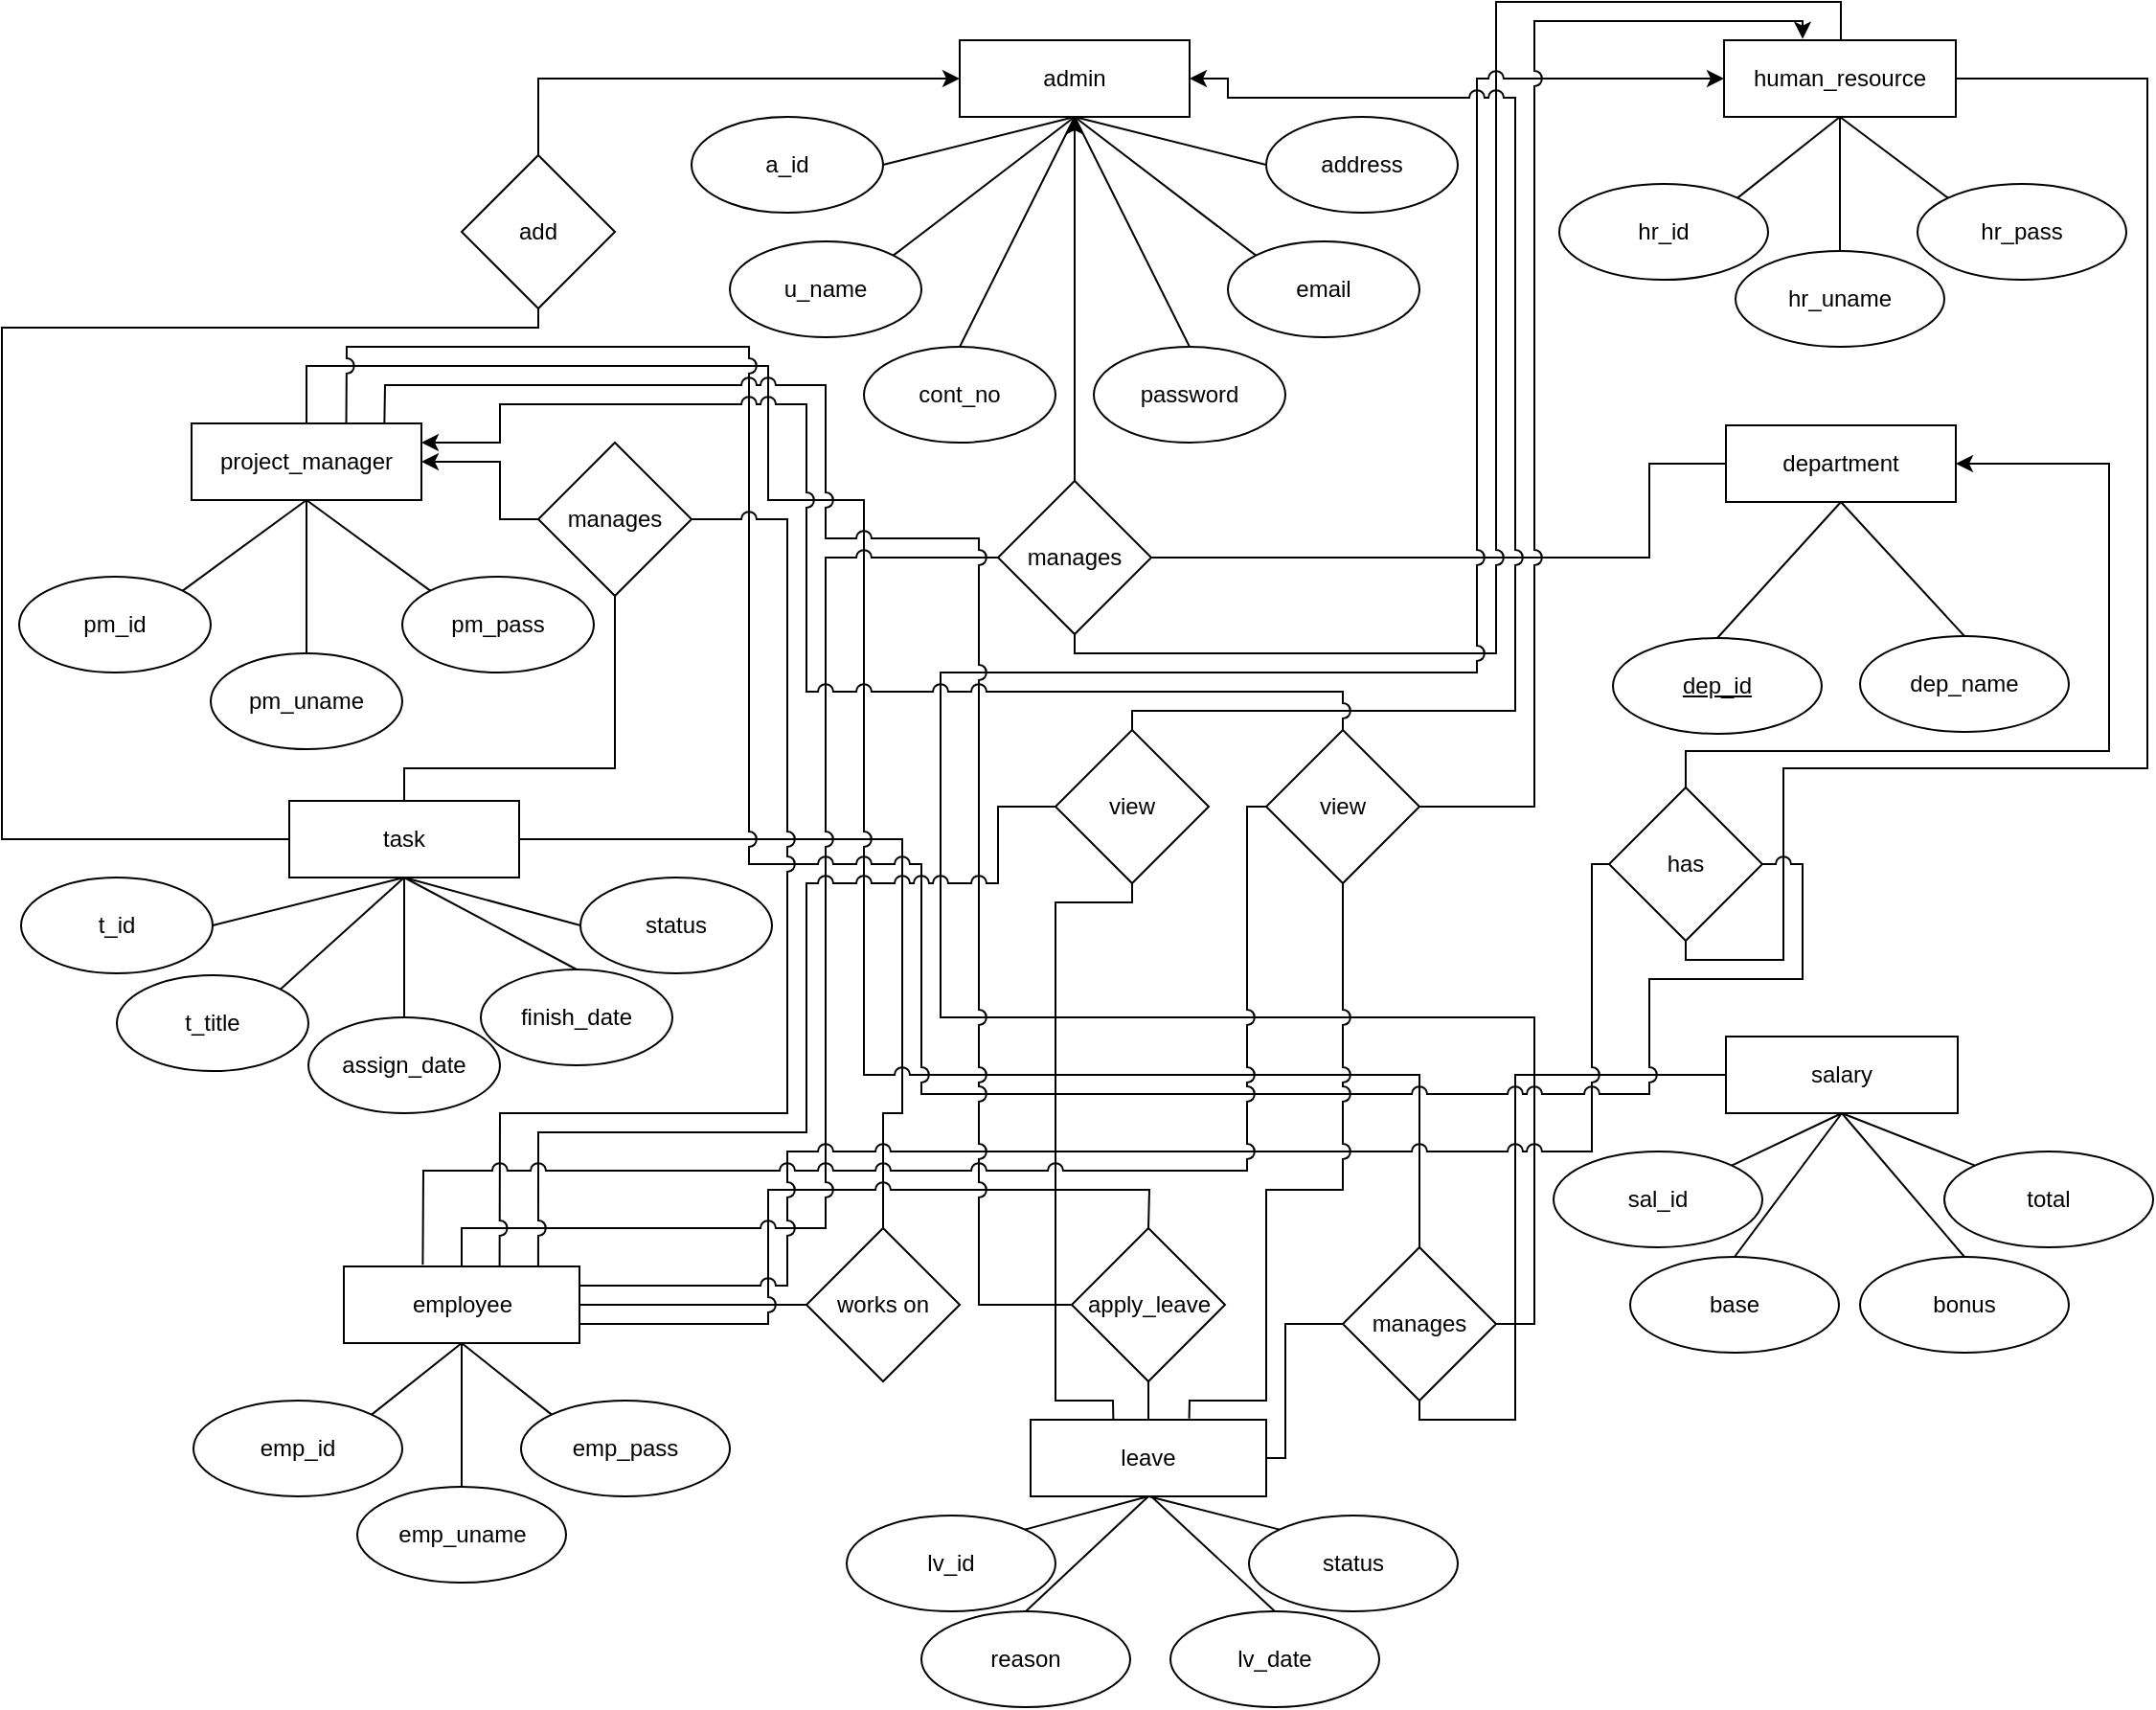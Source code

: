<mxfile version="24.2.5" type="device">
  <diagram id="R2lEEEUBdFMjLlhIrx00" name="Page-1">
    <mxGraphModel dx="2765" dy="991" grid="1" gridSize="10" guides="1" tooltips="1" connect="1" arrows="1" fold="1" page="1" pageScale="1" pageWidth="850" pageHeight="1100" math="0" shadow="0" extFonts="Permanent Marker^https://fonts.googleapis.com/css?family=Permanent+Marker">
      <root>
        <mxCell id="0" />
        <mxCell id="1" parent="0" />
        <mxCell id="AsFMAXPC-iEJAhvBXa8g-2" value="department" style="rounded=0;whiteSpace=wrap;html=1;" parent="1" vertex="1">
          <mxGeometry x="760" y="241" width="120" height="40" as="geometry" />
        </mxCell>
        <mxCell id="AsFMAXPC-iEJAhvBXa8g-3" value="project_manager" style="rounded=0;whiteSpace=wrap;html=1;" parent="1" vertex="1">
          <mxGeometry x="-41" y="240" width="120" height="40" as="geometry" />
        </mxCell>
        <mxCell id="AsFMAXPC-iEJAhvBXa8g-5" value="admin" style="rounded=0;whiteSpace=wrap;html=1;" parent="1" vertex="1">
          <mxGeometry x="360" y="40" width="120" height="40" as="geometry" />
        </mxCell>
        <mxCell id="AsFMAXPC-iEJAhvBXa8g-12" value="a_id" style="ellipse;whiteSpace=wrap;html=1;" parent="1" vertex="1">
          <mxGeometry x="220" y="80" width="100" height="50" as="geometry" />
        </mxCell>
        <mxCell id="AsFMAXPC-iEJAhvBXa8g-13" value="u_name" style="ellipse;whiteSpace=wrap;html=1;" parent="1" vertex="1">
          <mxGeometry x="240" y="145" width="100" height="50" as="geometry" />
        </mxCell>
        <mxCell id="AsFMAXPC-iEJAhvBXa8g-14" value="password" style="ellipse;whiteSpace=wrap;html=1;" parent="1" vertex="1">
          <mxGeometry x="430" y="200" width="100" height="50" as="geometry" />
        </mxCell>
        <mxCell id="AsFMAXPC-iEJAhvBXa8g-15" value="address" style="ellipse;whiteSpace=wrap;html=1;" parent="1" vertex="1">
          <mxGeometry x="520" y="80" width="100" height="50" as="geometry" />
        </mxCell>
        <mxCell id="AsFMAXPC-iEJAhvBXa8g-16" value="cont_no" style="ellipse;whiteSpace=wrap;html=1;" parent="1" vertex="1">
          <mxGeometry x="310" y="200" width="100" height="50" as="geometry" />
        </mxCell>
        <mxCell id="AsFMAXPC-iEJAhvBXa8g-17" value="email" style="ellipse;whiteSpace=wrap;html=1;" parent="1" vertex="1">
          <mxGeometry x="500" y="145" width="100" height="50" as="geometry" />
        </mxCell>
        <mxCell id="AsFMAXPC-iEJAhvBXa8g-19" value="" style="endArrow=none;html=1;rounded=0;entryX=0.5;entryY=1;entryDx=0;entryDy=0;exitX=1;exitY=0.5;exitDx=0;exitDy=0;" parent="1" source="AsFMAXPC-iEJAhvBXa8g-12" target="AsFMAXPC-iEJAhvBXa8g-5" edge="1">
          <mxGeometry width="50" height="50" relative="1" as="geometry">
            <mxPoint x="380" y="350" as="sourcePoint" />
            <mxPoint x="430" y="300" as="targetPoint" />
          </mxGeometry>
        </mxCell>
        <mxCell id="AsFMAXPC-iEJAhvBXa8g-20" value="" style="endArrow=none;html=1;rounded=0;entryX=0.5;entryY=1;entryDx=0;entryDy=0;exitX=0.5;exitY=0;exitDx=0;exitDy=0;" parent="1" source="AsFMAXPC-iEJAhvBXa8g-16" target="AsFMAXPC-iEJAhvBXa8g-5" edge="1">
          <mxGeometry width="50" height="50" relative="1" as="geometry">
            <mxPoint x="330" y="115" as="sourcePoint" />
            <mxPoint x="370" y="90" as="targetPoint" />
          </mxGeometry>
        </mxCell>
        <mxCell id="AsFMAXPC-iEJAhvBXa8g-21" value="" style="endArrow=none;html=1;rounded=0;entryX=0.5;entryY=1;entryDx=0;entryDy=0;exitX=0.5;exitY=0;exitDx=0;exitDy=0;" parent="1" source="AsFMAXPC-iEJAhvBXa8g-14" target="AsFMAXPC-iEJAhvBXa8g-5" edge="1">
          <mxGeometry width="50" height="50" relative="1" as="geometry">
            <mxPoint x="340" y="125" as="sourcePoint" />
            <mxPoint x="380" y="100" as="targetPoint" />
          </mxGeometry>
        </mxCell>
        <mxCell id="AsFMAXPC-iEJAhvBXa8g-22" value="" style="endArrow=none;html=1;rounded=0;entryX=0.5;entryY=1;entryDx=0;entryDy=0;exitX=1;exitY=0;exitDx=0;exitDy=0;" parent="1" source="AsFMAXPC-iEJAhvBXa8g-13" target="AsFMAXPC-iEJAhvBXa8g-5" edge="1">
          <mxGeometry width="50" height="50" relative="1" as="geometry">
            <mxPoint x="350" y="135" as="sourcePoint" />
            <mxPoint x="390" y="110" as="targetPoint" />
          </mxGeometry>
        </mxCell>
        <mxCell id="AsFMAXPC-iEJAhvBXa8g-23" value="" style="endArrow=none;html=1;rounded=0;entryX=0.5;entryY=1;entryDx=0;entryDy=0;exitX=0;exitY=0;exitDx=0;exitDy=0;" parent="1" source="AsFMAXPC-iEJAhvBXa8g-17" target="AsFMAXPC-iEJAhvBXa8g-5" edge="1">
          <mxGeometry width="50" height="50" relative="1" as="geometry">
            <mxPoint x="490" y="210" as="sourcePoint" />
            <mxPoint x="460" y="90" as="targetPoint" />
          </mxGeometry>
        </mxCell>
        <mxCell id="AsFMAXPC-iEJAhvBXa8g-24" value="" style="endArrow=none;html=1;rounded=0;entryX=0.5;entryY=1;entryDx=0;entryDy=0;exitX=0;exitY=0.5;exitDx=0;exitDy=0;" parent="1" source="AsFMAXPC-iEJAhvBXa8g-15" target="AsFMAXPC-iEJAhvBXa8g-5" edge="1">
          <mxGeometry width="50" height="50" relative="1" as="geometry">
            <mxPoint x="500" y="220" as="sourcePoint" />
            <mxPoint x="470" y="100" as="targetPoint" />
          </mxGeometry>
        </mxCell>
        <mxCell id="AsFMAXPC-iEJAhvBXa8g-25" value="pm_id" style="ellipse;whiteSpace=wrap;html=1;" parent="1" vertex="1">
          <mxGeometry x="-131" y="320" width="100" height="50" as="geometry" />
        </mxCell>
        <mxCell id="AsFMAXPC-iEJAhvBXa8g-26" value="pm_pass" style="ellipse;whiteSpace=wrap;html=1;" parent="1" vertex="1">
          <mxGeometry x="69" y="320" width="100" height="50" as="geometry" />
        </mxCell>
        <mxCell id="AsFMAXPC-iEJAhvBXa8g-28" value="pm_uname" style="ellipse;whiteSpace=wrap;html=1;" parent="1" vertex="1">
          <mxGeometry x="-31" y="360" width="100" height="50" as="geometry" />
        </mxCell>
        <mxCell id="AsFMAXPC-iEJAhvBXa8g-29" value="" style="endArrow=none;html=1;rounded=0;entryX=1;entryY=0;entryDx=0;entryDy=0;exitX=0.5;exitY=1;exitDx=0;exitDy=0;" parent="1" source="AsFMAXPC-iEJAhvBXa8g-3" target="AsFMAXPC-iEJAhvBXa8g-25" edge="1">
          <mxGeometry width="50" height="50" relative="1" as="geometry">
            <mxPoint x="249" y="155" as="sourcePoint" />
            <mxPoint x="349" y="130" as="targetPoint" />
          </mxGeometry>
        </mxCell>
        <mxCell id="AsFMAXPC-iEJAhvBXa8g-30" value="" style="endArrow=none;html=1;rounded=0;entryX=0.5;entryY=0;entryDx=0;entryDy=0;exitX=0.5;exitY=1;exitDx=0;exitDy=0;" parent="1" source="AsFMAXPC-iEJAhvBXa8g-3" target="AsFMAXPC-iEJAhvBXa8g-28" edge="1">
          <mxGeometry width="50" height="50" relative="1" as="geometry">
            <mxPoint x="259" y="165" as="sourcePoint" />
            <mxPoint x="359" y="140" as="targetPoint" />
          </mxGeometry>
        </mxCell>
        <mxCell id="AsFMAXPC-iEJAhvBXa8g-31" value="" style="endArrow=none;html=1;rounded=0;entryX=0;entryY=0;entryDx=0;entryDy=0;exitX=0.5;exitY=1;exitDx=0;exitDy=0;" parent="1" source="AsFMAXPC-iEJAhvBXa8g-3" target="AsFMAXPC-iEJAhvBXa8g-26" edge="1">
          <mxGeometry width="50" height="50" relative="1" as="geometry">
            <mxPoint x="49" y="310" as="sourcePoint" />
            <mxPoint x="369" y="150" as="targetPoint" />
          </mxGeometry>
        </mxCell>
        <mxCell id="AsFMAXPC-iEJAhvBXa8g-43" value="task" style="rounded=0;whiteSpace=wrap;html=1;" parent="1" vertex="1">
          <mxGeometry x="10" y="437" width="120" height="40" as="geometry" />
        </mxCell>
        <mxCell id="AsFMAXPC-iEJAhvBXa8g-44" value="t_id" style="ellipse;whiteSpace=wrap;html=1;" parent="1" vertex="1">
          <mxGeometry x="-130" y="477" width="100" height="50" as="geometry" />
        </mxCell>
        <mxCell id="AsFMAXPC-iEJAhvBXa8g-45" value="t_title" style="ellipse;whiteSpace=wrap;html=1;" parent="1" vertex="1">
          <mxGeometry x="-80" y="528" width="100" height="50" as="geometry" />
        </mxCell>
        <mxCell id="AsFMAXPC-iEJAhvBXa8g-46" value="finish_date" style="ellipse;whiteSpace=wrap;html=1;" parent="1" vertex="1">
          <mxGeometry x="110" y="525" width="100" height="50" as="geometry" />
        </mxCell>
        <mxCell id="AsFMAXPC-iEJAhvBXa8g-47" value="status" style="ellipse;whiteSpace=wrap;html=1;" parent="1" vertex="1">
          <mxGeometry x="162" y="477" width="100" height="50" as="geometry" />
        </mxCell>
        <mxCell id="AsFMAXPC-iEJAhvBXa8g-48" value="assign_date" style="ellipse;whiteSpace=wrap;html=1;" parent="1" vertex="1">
          <mxGeometry x="20" y="550" width="100" height="50" as="geometry" />
        </mxCell>
        <mxCell id="AsFMAXPC-iEJAhvBXa8g-50" value="" style="endArrow=none;html=1;rounded=0;entryX=0.5;entryY=1;entryDx=0;entryDy=0;exitX=1;exitY=0.5;exitDx=0;exitDy=0;" parent="1" source="AsFMAXPC-iEJAhvBXa8g-44" target="AsFMAXPC-iEJAhvBXa8g-43" edge="1">
          <mxGeometry width="50" height="50" relative="1" as="geometry">
            <mxPoint x="30" y="747" as="sourcePoint" />
            <mxPoint x="80" y="697" as="targetPoint" />
          </mxGeometry>
        </mxCell>
        <mxCell id="AsFMAXPC-iEJAhvBXa8g-51" value="" style="endArrow=none;html=1;rounded=0;entryX=0.5;entryY=1;entryDx=0;entryDy=0;exitX=0.5;exitY=0;exitDx=0;exitDy=0;" parent="1" source="AsFMAXPC-iEJAhvBXa8g-48" target="AsFMAXPC-iEJAhvBXa8g-43" edge="1">
          <mxGeometry width="50" height="50" relative="1" as="geometry">
            <mxPoint x="-20" y="512" as="sourcePoint" />
            <mxPoint x="20" y="487" as="targetPoint" />
          </mxGeometry>
        </mxCell>
        <mxCell id="AsFMAXPC-iEJAhvBXa8g-52" value="" style="endArrow=none;html=1;rounded=0;entryX=0.5;entryY=1;entryDx=0;entryDy=0;exitX=0.5;exitY=0;exitDx=0;exitDy=0;" parent="1" source="AsFMAXPC-iEJAhvBXa8g-46" target="AsFMAXPC-iEJAhvBXa8g-43" edge="1">
          <mxGeometry width="50" height="50" relative="1" as="geometry">
            <mxPoint x="-10" y="522" as="sourcePoint" />
            <mxPoint x="30" y="497" as="targetPoint" />
          </mxGeometry>
        </mxCell>
        <mxCell id="AsFMAXPC-iEJAhvBXa8g-53" value="" style="endArrow=none;html=1;rounded=0;entryX=0.5;entryY=1;entryDx=0;entryDy=0;exitX=1;exitY=0;exitDx=0;exitDy=0;" parent="1" source="AsFMAXPC-iEJAhvBXa8g-45" target="AsFMAXPC-iEJAhvBXa8g-43" edge="1">
          <mxGeometry width="50" height="50" relative="1" as="geometry">
            <mxPoint y="532" as="sourcePoint" />
            <mxPoint x="40" y="507" as="targetPoint" />
          </mxGeometry>
        </mxCell>
        <mxCell id="AsFMAXPC-iEJAhvBXa8g-55" value="" style="endArrow=none;html=1;rounded=0;entryX=0.5;entryY=1;entryDx=0;entryDy=0;exitX=0;exitY=0.5;exitDx=0;exitDy=0;" parent="1" source="AsFMAXPC-iEJAhvBXa8g-47" target="AsFMAXPC-iEJAhvBXa8g-43" edge="1">
          <mxGeometry width="50" height="50" relative="1" as="geometry">
            <mxPoint x="150" y="617" as="sourcePoint" />
            <mxPoint x="120" y="497" as="targetPoint" />
          </mxGeometry>
        </mxCell>
        <mxCell id="AsFMAXPC-iEJAhvBXa8g-56" value="leave" style="rounded=0;whiteSpace=wrap;html=1;" parent="1" vertex="1">
          <mxGeometry x="397" y="760" width="123" height="40" as="geometry" />
        </mxCell>
        <mxCell id="AsFMAXPC-iEJAhvBXa8g-57" value="lv_id" style="ellipse;whiteSpace=wrap;html=1;" parent="1" vertex="1">
          <mxGeometry x="301" y="810" width="109" height="50" as="geometry" />
        </mxCell>
        <mxCell id="AsFMAXPC-iEJAhvBXa8g-58" value="status" style="ellipse;whiteSpace=wrap;html=1;" parent="1" vertex="1">
          <mxGeometry x="511" y="810" width="109" height="50" as="geometry" />
        </mxCell>
        <mxCell id="AsFMAXPC-iEJAhvBXa8g-59" value="reason" style="ellipse;whiteSpace=wrap;html=1;" parent="1" vertex="1">
          <mxGeometry x="340" y="860" width="109" height="50" as="geometry" />
        </mxCell>
        <mxCell id="AsFMAXPC-iEJAhvBXa8g-60" value="" style="endArrow=none;html=1;rounded=0;entryX=1;entryY=0;entryDx=0;entryDy=0;exitX=0.5;exitY=1;exitDx=0;exitDy=0;" parent="1" source="AsFMAXPC-iEJAhvBXa8g-56" target="AsFMAXPC-iEJAhvBXa8g-57" edge="1">
          <mxGeometry width="50" height="50" relative="1" as="geometry">
            <mxPoint x="687" y="675" as="sourcePoint" />
            <mxPoint x="787" y="650" as="targetPoint" />
          </mxGeometry>
        </mxCell>
        <mxCell id="AsFMAXPC-iEJAhvBXa8g-61" value="" style="endArrow=none;html=1;rounded=0;entryX=0.5;entryY=0;entryDx=0;entryDy=0;exitX=0.5;exitY=1;exitDx=0;exitDy=0;" parent="1" source="AsFMAXPC-iEJAhvBXa8g-56" target="AsFMAXPC-iEJAhvBXa8g-59" edge="1">
          <mxGeometry width="50" height="50" relative="1" as="geometry">
            <mxPoint x="697" y="685" as="sourcePoint" />
            <mxPoint x="797" y="660" as="targetPoint" />
          </mxGeometry>
        </mxCell>
        <mxCell id="AsFMAXPC-iEJAhvBXa8g-62" value="" style="endArrow=none;html=1;rounded=0;entryX=0;entryY=0;entryDx=0;entryDy=0;exitX=0.5;exitY=1;exitDx=0;exitDy=0;" parent="1" source="AsFMAXPC-iEJAhvBXa8g-56" target="AsFMAXPC-iEJAhvBXa8g-58" edge="1">
          <mxGeometry width="50" height="50" relative="1" as="geometry">
            <mxPoint x="487" y="830" as="sourcePoint" />
            <mxPoint x="807" y="670" as="targetPoint" />
          </mxGeometry>
        </mxCell>
        <mxCell id="AsFMAXPC-iEJAhvBXa8g-76" value="&lt;u&gt;dep_id&lt;/u&gt;" style="ellipse;whiteSpace=wrap;html=1;" parent="1" vertex="1">
          <mxGeometry x="701" y="352" width="109" height="50" as="geometry" />
        </mxCell>
        <mxCell id="AsFMAXPC-iEJAhvBXa8g-78" value="" style="endArrow=none;html=1;rounded=0;exitX=0.5;exitY=1;exitDx=0;exitDy=0;entryX=0.5;entryY=0;entryDx=0;entryDy=0;" parent="1" source="AsFMAXPC-iEJAhvBXa8g-2" target="AsFMAXPC-iEJAhvBXa8g-76" edge="1">
          <mxGeometry width="50" height="50" relative="1" as="geometry">
            <mxPoint x="829" y="291" as="sourcePoint" />
            <mxPoint x="770" y="341" as="targetPoint" />
          </mxGeometry>
        </mxCell>
        <mxCell id="AsFMAXPC-iEJAhvBXa8g-80" value="dep_name" style="ellipse;whiteSpace=wrap;html=1;" parent="1" vertex="1">
          <mxGeometry x="830" y="351" width="109" height="50" as="geometry" />
        </mxCell>
        <mxCell id="AsFMAXPC-iEJAhvBXa8g-81" value="" style="endArrow=none;html=1;rounded=0;exitX=0.5;exitY=1;exitDx=0;exitDy=0;entryX=0.5;entryY=0;entryDx=0;entryDy=0;" parent="1" source="AsFMAXPC-iEJAhvBXa8g-2" target="AsFMAXPC-iEJAhvBXa8g-80" edge="1">
          <mxGeometry width="50" height="50" relative="1" as="geometry">
            <mxPoint x="829" y="291" as="sourcePoint" />
            <mxPoint x="860" y="341" as="targetPoint" />
          </mxGeometry>
        </mxCell>
        <mxCell id="AsFMAXPC-iEJAhvBXa8g-82" value="human_resource" style="rounded=0;whiteSpace=wrap;html=1;" parent="1" vertex="1">
          <mxGeometry x="759" y="40" width="121" height="40" as="geometry" />
        </mxCell>
        <mxCell id="AsFMAXPC-iEJAhvBXa8g-83" value="hr_id" style="ellipse;whiteSpace=wrap;html=1;" parent="1" vertex="1">
          <mxGeometry x="673" y="115" width="109" height="50" as="geometry" />
        </mxCell>
        <mxCell id="AsFMAXPC-iEJAhvBXa8g-84" value="hr_pass" style="ellipse;whiteSpace=wrap;html=1;" parent="1" vertex="1">
          <mxGeometry x="860" y="115" width="109" height="50" as="geometry" />
        </mxCell>
        <mxCell id="AsFMAXPC-iEJAhvBXa8g-86" value="" style="endArrow=none;html=1;rounded=0;entryX=1;entryY=0;entryDx=0;entryDy=0;exitX=0.5;exitY=1;exitDx=0;exitDy=0;" parent="1" source="AsFMAXPC-iEJAhvBXa8g-82" target="AsFMAXPC-iEJAhvBXa8g-83" edge="1">
          <mxGeometry width="50" height="50" relative="1" as="geometry">
            <mxPoint x="1033" y="595" as="sourcePoint" />
            <mxPoint x="1133" y="570" as="targetPoint" />
          </mxGeometry>
        </mxCell>
        <mxCell id="AsFMAXPC-iEJAhvBXa8g-87" value="" style="endArrow=none;html=1;rounded=0;entryX=0.5;entryY=0;entryDx=0;entryDy=0;exitX=0.5;exitY=1;exitDx=0;exitDy=0;" parent="1" source="AsFMAXPC-iEJAhvBXa8g-82" target="AsFMAXPC-iEJAhvBXa8g-85" edge="1">
          <mxGeometry width="50" height="50" relative="1" as="geometry">
            <mxPoint x="1043" y="605" as="sourcePoint" />
            <mxPoint x="1143" y="580" as="targetPoint" />
          </mxGeometry>
        </mxCell>
        <mxCell id="AsFMAXPC-iEJAhvBXa8g-88" value="" style="endArrow=none;html=1;rounded=0;entryX=0;entryY=0;entryDx=0;entryDy=0;exitX=0.5;exitY=1;exitDx=0;exitDy=0;" parent="1" source="AsFMAXPC-iEJAhvBXa8g-82" target="AsFMAXPC-iEJAhvBXa8g-84" edge="1">
          <mxGeometry width="50" height="50" relative="1" as="geometry">
            <mxPoint x="833" y="750" as="sourcePoint" />
            <mxPoint x="1153" y="590" as="targetPoint" />
          </mxGeometry>
        </mxCell>
        <mxCell id="AsFMAXPC-iEJAhvBXa8g-89" value="manages" style="rhombus;whiteSpace=wrap;html=1;" parent="1" vertex="1">
          <mxGeometry x="380" y="270" width="80" height="80" as="geometry" />
        </mxCell>
        <mxCell id="AsFMAXPC-iEJAhvBXa8g-97" value="" style="endArrow=classic;html=1;rounded=0;entryX=0.5;entryY=1;entryDx=0;entryDy=0;exitX=0.5;exitY=0;exitDx=0;exitDy=0;" parent="1" source="AsFMAXPC-iEJAhvBXa8g-89" target="AsFMAXPC-iEJAhvBXa8g-5" edge="1">
          <mxGeometry width="50" height="50" relative="1" as="geometry">
            <mxPoint x="500" y="450" as="sourcePoint" />
            <mxPoint x="550" y="400" as="targetPoint" />
          </mxGeometry>
        </mxCell>
        <mxCell id="AsFMAXPC-iEJAhvBXa8g-98" value="" style="endArrow=none;html=1;rounded=0;entryX=1;entryY=0.5;entryDx=0;entryDy=0;exitX=0;exitY=0.5;exitDx=0;exitDy=0;" parent="1" source="AsFMAXPC-iEJAhvBXa8g-2" target="AsFMAXPC-iEJAhvBXa8g-89" edge="1">
          <mxGeometry width="50" height="50" relative="1" as="geometry">
            <mxPoint x="800" y="310" as="sourcePoint" />
            <mxPoint x="550" y="400" as="targetPoint" />
            <Array as="points">
              <mxPoint x="720" y="261" />
              <mxPoint x="720" y="310" />
            </Array>
          </mxGeometry>
        </mxCell>
        <mxCell id="AsFMAXPC-iEJAhvBXa8g-99" value="" style="endArrow=none;html=1;rounded=0;entryX=0.5;entryY=1;entryDx=0;entryDy=0;exitX=0.504;exitY=0;exitDx=0;exitDy=0;exitPerimeter=0;jumpStyle=arc;jumpSize=8;" parent="1" source="AsFMAXPC-iEJAhvBXa8g-82" target="AsFMAXPC-iEJAhvBXa8g-89" edge="1">
          <mxGeometry width="50" height="50" relative="1" as="geometry">
            <mxPoint x="550" y="350" as="sourcePoint" />
            <mxPoint x="470" y="320" as="targetPoint" />
            <Array as="points">
              <mxPoint x="820" y="20" />
              <mxPoint x="640" y="20" />
              <mxPoint x="640" y="360" />
              <mxPoint x="540" y="360" />
              <mxPoint x="420" y="360" />
            </Array>
          </mxGeometry>
        </mxCell>
        <mxCell id="AsFMAXPC-iEJAhvBXa8g-100" value="has" style="rhombus;whiteSpace=wrap;html=1;" parent="1" vertex="1">
          <mxGeometry x="699" y="430" width="80" height="80" as="geometry" />
        </mxCell>
        <mxCell id="AsFMAXPC-iEJAhvBXa8g-101" value="" style="endArrow=classic;html=1;rounded=0;exitX=0.5;exitY=0;exitDx=0;exitDy=0;entryX=1;entryY=0.5;entryDx=0;entryDy=0;" parent="1" source="AsFMAXPC-iEJAhvBXa8g-100" target="AsFMAXPC-iEJAhvBXa8g-2" edge="1">
          <mxGeometry width="50" height="50" relative="1" as="geometry">
            <mxPoint x="810" y="421" as="sourcePoint" />
            <mxPoint x="820" y="281" as="targetPoint" />
            <Array as="points">
              <mxPoint x="739" y="411" />
              <mxPoint x="890" y="411" />
              <mxPoint x="960" y="411" />
              <mxPoint x="960" y="261" />
            </Array>
          </mxGeometry>
        </mxCell>
        <mxCell id="AsFMAXPC-iEJAhvBXa8g-102" value="" style="endArrow=none;html=1;rounded=0;entryX=0.5;entryY=1;entryDx=0;entryDy=0;exitX=1;exitY=0.5;exitDx=0;exitDy=0;jumpSize=8;jumpStyle=arc;" parent="1" source="AsFMAXPC-iEJAhvBXa8g-82" target="AsFMAXPC-iEJAhvBXa8g-100" edge="1">
          <mxGeometry width="50" height="50" relative="1" as="geometry">
            <mxPoint x="800" y="670" as="sourcePoint" />
            <mxPoint x="860" y="660" as="targetPoint" />
            <Array as="points">
              <mxPoint x="980" y="60" />
              <mxPoint x="980" y="420" />
              <mxPoint x="870" y="420" />
              <mxPoint x="790" y="420" />
              <mxPoint x="790" y="470" />
              <mxPoint x="790" y="520" />
              <mxPoint x="739" y="520" />
            </Array>
          </mxGeometry>
        </mxCell>
        <mxCell id="AsFMAXPC-iEJAhvBXa8g-103" value="manages" style="rhombus;whiteSpace=wrap;html=1;" parent="1" vertex="1">
          <mxGeometry x="140" y="250" width="80" height="80" as="geometry" />
        </mxCell>
        <mxCell id="AsFMAXPC-iEJAhvBXa8g-107" value="" style="endArrow=classic;html=1;rounded=0;entryX=1;entryY=0.5;entryDx=0;entryDy=0;exitX=0;exitY=0.5;exitDx=0;exitDy=0;" parent="1" target="AsFMAXPC-iEJAhvBXa8g-3" edge="1" source="AsFMAXPC-iEJAhvBXa8g-103">
          <mxGeometry width="50" height="50" relative="1" as="geometry">
            <mxPoint x="140" y="260" as="sourcePoint" />
            <mxPoint x="83" y="259" as="targetPoint" />
            <Array as="points">
              <mxPoint x="120" y="290" />
              <mxPoint x="120" y="260" />
            </Array>
          </mxGeometry>
        </mxCell>
        <mxCell id="AsFMAXPC-iEJAhvBXa8g-108" value="" style="endArrow=none;html=1;rounded=0;exitX=0.5;exitY=1;exitDx=0;exitDy=0;entryX=0.5;entryY=0;entryDx=0;entryDy=0;" parent="1" source="AsFMAXPC-iEJAhvBXa8g-103" target="AsFMAXPC-iEJAhvBXa8g-43" edge="1">
          <mxGeometry width="50" height="50" relative="1" as="geometry">
            <mxPoint x="29" y="290" as="sourcePoint" />
            <mxPoint x="90" y="400" as="targetPoint" />
            <Array as="points">
              <mxPoint x="180" y="420" />
              <mxPoint x="100" y="420" />
              <mxPoint x="70" y="420" />
            </Array>
          </mxGeometry>
        </mxCell>
        <mxCell id="AsFMAXPC-iEJAhvBXa8g-116" value="employee" style="rounded=0;whiteSpace=wrap;html=1;" parent="1" vertex="1">
          <mxGeometry x="38.5" y="680" width="123" height="40" as="geometry" />
        </mxCell>
        <mxCell id="AsFMAXPC-iEJAhvBXa8g-117" value="emp_id" style="ellipse;whiteSpace=wrap;html=1;" parent="1" vertex="1">
          <mxGeometry x="-40" y="750" width="109" height="50" as="geometry" />
        </mxCell>
        <mxCell id="AsFMAXPC-iEJAhvBXa8g-118" value="emp_pass" style="ellipse;whiteSpace=wrap;html=1;" parent="1" vertex="1">
          <mxGeometry x="131" y="750" width="109" height="50" as="geometry" />
        </mxCell>
        <mxCell id="AsFMAXPC-iEJAhvBXa8g-119" value="emp_uname" style="ellipse;whiteSpace=wrap;html=1;" parent="1" vertex="1">
          <mxGeometry x="45.5" y="795" width="109" height="50" as="geometry" />
        </mxCell>
        <mxCell id="AsFMAXPC-iEJAhvBXa8g-120" value="" style="endArrow=none;html=1;rounded=0;entryX=1;entryY=0;entryDx=0;entryDy=0;exitX=0.5;exitY=1;exitDx=0;exitDy=0;" parent="1" source="AsFMAXPC-iEJAhvBXa8g-116" target="AsFMAXPC-iEJAhvBXa8g-117" edge="1">
          <mxGeometry width="50" height="50" relative="1" as="geometry">
            <mxPoint x="328.5" y="595" as="sourcePoint" />
            <mxPoint x="428.5" y="570" as="targetPoint" />
          </mxGeometry>
        </mxCell>
        <mxCell id="AsFMAXPC-iEJAhvBXa8g-121" value="" style="endArrow=none;html=1;rounded=0;entryX=0.5;entryY=0;entryDx=0;entryDy=0;exitX=0.5;exitY=1;exitDx=0;exitDy=0;" parent="1" source="AsFMAXPC-iEJAhvBXa8g-116" target="AsFMAXPC-iEJAhvBXa8g-119" edge="1">
          <mxGeometry width="50" height="50" relative="1" as="geometry">
            <mxPoint x="338.5" y="605" as="sourcePoint" />
            <mxPoint x="438.5" y="580" as="targetPoint" />
          </mxGeometry>
        </mxCell>
        <mxCell id="AsFMAXPC-iEJAhvBXa8g-122" value="" style="endArrow=none;html=1;rounded=0;entryX=0;entryY=0;entryDx=0;entryDy=0;exitX=0.5;exitY=1;exitDx=0;exitDy=0;" parent="1" source="AsFMAXPC-iEJAhvBXa8g-116" target="AsFMAXPC-iEJAhvBXa8g-118" edge="1">
          <mxGeometry width="50" height="50" relative="1" as="geometry">
            <mxPoint x="128.5" y="750" as="sourcePoint" />
            <mxPoint x="448.5" y="590" as="targetPoint" />
          </mxGeometry>
        </mxCell>
        <mxCell id="AsFMAXPC-iEJAhvBXa8g-123" value="works on" style="rhombus;whiteSpace=wrap;html=1;" parent="1" vertex="1">
          <mxGeometry x="280" y="660" width="80" height="80" as="geometry" />
        </mxCell>
        <mxCell id="AsFMAXPC-iEJAhvBXa8g-124" value="" style="endArrow=none;html=1;rounded=0;entryX=1;entryY=0.5;entryDx=0;entryDy=0;exitX=0;exitY=0.5;exitDx=0;exitDy=0;" parent="1" source="AsFMAXPC-iEJAhvBXa8g-123" target="AsFMAXPC-iEJAhvBXa8g-116" edge="1">
          <mxGeometry width="50" height="50" relative="1" as="geometry">
            <mxPoint x="110" y="730" as="sourcePoint" />
            <mxPoint x="110" y="820" as="targetPoint" />
          </mxGeometry>
        </mxCell>
        <mxCell id="AsFMAXPC-iEJAhvBXa8g-125" value="" style="endArrow=none;html=1;rounded=0;exitX=0.5;exitY=0;exitDx=0;exitDy=0;entryX=1;entryY=0.5;entryDx=0;entryDy=0;" parent="1" source="AsFMAXPC-iEJAhvBXa8g-123" target="AsFMAXPC-iEJAhvBXa8g-43" edge="1">
          <mxGeometry width="50" height="50" relative="1" as="geometry">
            <mxPoint x="120" y="740" as="sourcePoint" />
            <mxPoint x="320" y="460" as="targetPoint" />
            <Array as="points">
              <mxPoint x="320" y="600" />
              <mxPoint x="330" y="600" />
              <mxPoint x="330" y="457" />
            </Array>
          </mxGeometry>
        </mxCell>
        <mxCell id="AsFMAXPC-iEJAhvBXa8g-126" value="apply_leave" style="rhombus;whiteSpace=wrap;html=1;" parent="1" vertex="1">
          <mxGeometry x="418.5" y="660" width="80" height="80" as="geometry" />
        </mxCell>
        <mxCell id="AsFMAXPC-iEJAhvBXa8g-127" value="" style="endArrow=none;html=1;rounded=0;entryX=1;entryY=0.75;entryDx=0;entryDy=0;exitX=0.5;exitY=0;exitDx=0;exitDy=0;jumpStyle=arc;jumpSize=8;" parent="1" source="AsFMAXPC-iEJAhvBXa8g-126" target="AsFMAXPC-iEJAhvBXa8g-116" edge="1">
          <mxGeometry width="50" height="50" relative="1" as="geometry">
            <mxPoint x="460" y="640" as="sourcePoint" />
            <mxPoint x="172" y="710" as="targetPoint" />
            <Array as="points">
              <mxPoint x="459" y="640" />
              <mxPoint x="260" y="640" />
              <mxPoint x="260" y="680" />
              <mxPoint x="260" y="710" />
            </Array>
          </mxGeometry>
        </mxCell>
        <mxCell id="AsFMAXPC-iEJAhvBXa8g-128" value="" style="endArrow=none;html=1;rounded=0;entryX=0.5;entryY=0;entryDx=0;entryDy=0;exitX=0.5;exitY=1;exitDx=0;exitDy=0;" parent="1" source="AsFMAXPC-iEJAhvBXa8g-126" target="AsFMAXPC-iEJAhvBXa8g-56" edge="1">
          <mxGeometry width="50" height="50" relative="1" as="geometry">
            <mxPoint x="110" y="730" as="sourcePoint" />
            <mxPoint x="110" y="820" as="targetPoint" />
          </mxGeometry>
        </mxCell>
        <mxCell id="AsFMAXPC-iEJAhvBXa8g-129" value="manages" style="rhombus;whiteSpace=wrap;html=1;" parent="1" vertex="1">
          <mxGeometry x="560" y="670" width="80" height="80" as="geometry" />
        </mxCell>
        <mxCell id="AsFMAXPC-iEJAhvBXa8g-130" value="" style="endArrow=classic;html=1;rounded=0;exitX=1;exitY=0.5;exitDx=0;exitDy=0;entryX=0;entryY=0.5;entryDx=0;entryDy=0;jumpStyle=arc;jumpSize=8;" parent="1" source="AsFMAXPC-iEJAhvBXa8g-129" target="AsFMAXPC-iEJAhvBXa8g-82" edge="1">
          <mxGeometry width="50" height="50" relative="1" as="geometry">
            <mxPoint x="870" y="588" as="sourcePoint" />
            <mxPoint x="930" y="430" as="targetPoint" />
            <Array as="points">
              <mxPoint x="660" y="710" />
              <mxPoint x="660" y="550" />
              <mxPoint x="450" y="550" />
              <mxPoint x="350" y="550" />
              <mxPoint x="350" y="370" />
              <mxPoint x="630" y="370" />
              <mxPoint x="630" y="60" />
            </Array>
          </mxGeometry>
        </mxCell>
        <mxCell id="AsFMAXPC-iEJAhvBXa8g-131" value="salary" style="rounded=0;whiteSpace=wrap;html=1;" parent="1" vertex="1">
          <mxGeometry x="760" y="560" width="121" height="40" as="geometry" />
        </mxCell>
        <mxCell id="AsFMAXPC-iEJAhvBXa8g-132" value="sal_id" style="ellipse;whiteSpace=wrap;html=1;" parent="1" vertex="1">
          <mxGeometry x="670" y="620" width="109" height="50" as="geometry" />
        </mxCell>
        <mxCell id="AsFMAXPC-iEJAhvBXa8g-133" value="total" style="ellipse;whiteSpace=wrap;html=1;" parent="1" vertex="1">
          <mxGeometry x="874" y="620" width="109" height="50" as="geometry" />
        </mxCell>
        <mxCell id="AsFMAXPC-iEJAhvBXa8g-134" value="base" style="ellipse;whiteSpace=wrap;html=1;" parent="1" vertex="1">
          <mxGeometry x="710" y="675" width="109" height="50" as="geometry" />
        </mxCell>
        <mxCell id="AsFMAXPC-iEJAhvBXa8g-135" value="" style="endArrow=none;html=1;rounded=0;entryX=1;entryY=0;entryDx=0;entryDy=0;exitX=0.5;exitY=1;exitDx=0;exitDy=0;" parent="1" source="AsFMAXPC-iEJAhvBXa8g-131" target="AsFMAXPC-iEJAhvBXa8g-132" edge="1">
          <mxGeometry width="50" height="50" relative="1" as="geometry">
            <mxPoint x="1078" y="464" as="sourcePoint" />
            <mxPoint x="1178" y="439" as="targetPoint" />
          </mxGeometry>
        </mxCell>
        <mxCell id="AsFMAXPC-iEJAhvBXa8g-136" value="" style="endArrow=none;html=1;rounded=0;entryX=0.5;entryY=0;entryDx=0;entryDy=0;exitX=0.5;exitY=1;exitDx=0;exitDy=0;" parent="1" source="AsFMAXPC-iEJAhvBXa8g-131" target="AsFMAXPC-iEJAhvBXa8g-134" edge="1">
          <mxGeometry width="50" height="50" relative="1" as="geometry">
            <mxPoint x="1088" y="474" as="sourcePoint" />
            <mxPoint x="1188" y="449" as="targetPoint" />
          </mxGeometry>
        </mxCell>
        <mxCell id="AsFMAXPC-iEJAhvBXa8g-137" value="" style="endArrow=none;html=1;rounded=0;entryX=0;entryY=0;entryDx=0;entryDy=0;exitX=0.5;exitY=1;exitDx=0;exitDy=0;" parent="1" source="AsFMAXPC-iEJAhvBXa8g-131" target="AsFMAXPC-iEJAhvBXa8g-133" edge="1">
          <mxGeometry width="50" height="50" relative="1" as="geometry">
            <mxPoint x="878" y="619" as="sourcePoint" />
            <mxPoint x="1198" y="459" as="targetPoint" />
          </mxGeometry>
        </mxCell>
        <mxCell id="AsFMAXPC-iEJAhvBXa8g-138" value="bonus" style="ellipse;whiteSpace=wrap;html=1;" parent="1" vertex="1">
          <mxGeometry x="830" y="675" width="109" height="50" as="geometry" />
        </mxCell>
        <mxCell id="AsFMAXPC-iEJAhvBXa8g-139" value="" style="endArrow=none;html=1;rounded=0;entryX=0.5;entryY=0;entryDx=0;entryDy=0;exitX=0.5;exitY=1;exitDx=0;exitDy=0;" parent="1" source="AsFMAXPC-iEJAhvBXa8g-131" target="AsFMAXPC-iEJAhvBXa8g-138" edge="1">
          <mxGeometry width="50" height="50" relative="1" as="geometry">
            <mxPoint x="863" y="599" as="sourcePoint" />
            <mxPoint x="943" y="646" as="targetPoint" />
          </mxGeometry>
        </mxCell>
        <mxCell id="AsFMAXPC-iEJAhvBXa8g-140" value="" style="endArrow=none;html=1;rounded=0;exitX=0.5;exitY=1;exitDx=0;exitDy=0;entryX=0;entryY=0.5;entryDx=0;entryDy=0;" parent="1" source="AsFMAXPC-iEJAhvBXa8g-129" target="AsFMAXPC-iEJAhvBXa8g-131" edge="1">
          <mxGeometry width="50" height="50" relative="1" as="geometry">
            <mxPoint x="469" y="750" as="sourcePoint" />
            <mxPoint x="680" y="940" as="targetPoint" />
            <Array as="points">
              <mxPoint x="600" y="760" />
              <mxPoint x="650" y="760" />
              <mxPoint x="650" y="580" />
            </Array>
          </mxGeometry>
        </mxCell>
        <mxCell id="AsFMAXPC-iEJAhvBXa8g-141" value="" style="endArrow=none;html=1;rounded=0;exitX=0;exitY=0.5;exitDx=0;exitDy=0;entryX=1;entryY=0.5;entryDx=0;entryDy=0;" parent="1" source="AsFMAXPC-iEJAhvBXa8g-129" target="AsFMAXPC-iEJAhvBXa8g-56" edge="1">
          <mxGeometry width="50" height="50" relative="1" as="geometry">
            <mxPoint x="610" y="760" as="sourcePoint" />
            <mxPoint x="530" y="820" as="targetPoint" />
            <Array as="points">
              <mxPoint x="530" y="710" />
              <mxPoint x="530" y="770" />
              <mxPoint x="530" y="780" />
            </Array>
          </mxGeometry>
        </mxCell>
        <mxCell id="VT1fRiK670eZDrI_wkgf-2" value="" style="endArrow=none;html=1;rounded=0;exitX=0.5;exitY=0;exitDx=0;exitDy=0;entryX=0.5;entryY=0;entryDx=0;entryDy=0;jumpSize=8;jumpStyle=arc;" parent="1" source="AsFMAXPC-iEJAhvBXa8g-129" target="AsFMAXPC-iEJAhvBXa8g-3" edge="1">
          <mxGeometry width="50" height="50" relative="1" as="geometry">
            <mxPoint x="790" y="730" as="sourcePoint" />
            <mxPoint x="390" y="590" as="targetPoint" />
            <Array as="points">
              <mxPoint x="600" y="580" />
              <mxPoint x="310" y="580" />
              <mxPoint x="310" y="280" />
              <mxPoint x="260" y="280" />
              <mxPoint x="260" y="250" />
              <mxPoint x="260" y="210" />
              <mxPoint x="140" y="210" />
              <mxPoint x="19" y="210" />
            </Array>
          </mxGeometry>
        </mxCell>
        <mxCell id="98ks3WX-XsvPrQOC3uak-1" value="" style="endArrow=none;html=1;rounded=0;entryX=0;entryY=0.5;entryDx=0;entryDy=0;exitX=0.5;exitY=0;exitDx=0;exitDy=0;jumpStyle=arc;jumpSize=8;" edge="1" parent="1" source="AsFMAXPC-iEJAhvBXa8g-116" target="AsFMAXPC-iEJAhvBXa8g-89">
          <mxGeometry width="50" height="50" relative="1" as="geometry">
            <mxPoint x="810" y="430" as="sourcePoint" />
            <mxPoint x="470" y="320" as="targetPoint" />
            <Array as="points">
              <mxPoint x="100" y="660" />
              <mxPoint x="290" y="660" />
              <mxPoint x="290" y="310" />
            </Array>
          </mxGeometry>
        </mxCell>
        <mxCell id="98ks3WX-XsvPrQOC3uak-2" value="lv_date" style="ellipse;whiteSpace=wrap;html=1;" vertex="1" parent="1">
          <mxGeometry x="470" y="860" width="109" height="50" as="geometry" />
        </mxCell>
        <mxCell id="98ks3WX-XsvPrQOC3uak-3" value="" style="endArrow=none;html=1;rounded=0;entryX=0.5;entryY=0;entryDx=0;entryDy=0;" edge="1" parent="1" target="98ks3WX-XsvPrQOC3uak-2">
          <mxGeometry width="50" height="50" relative="1" as="geometry">
            <mxPoint x="460" y="800" as="sourcePoint" />
            <mxPoint x="546" y="837" as="targetPoint" />
          </mxGeometry>
        </mxCell>
        <mxCell id="AsFMAXPC-iEJAhvBXa8g-85" value="hr_uname" style="ellipse;whiteSpace=wrap;html=1;" parent="1" vertex="1">
          <mxGeometry x="765" y="150" width="109" height="50" as="geometry" />
        </mxCell>
        <mxCell id="98ks3WX-XsvPrQOC3uak-8" value="" style="endArrow=none;html=1;rounded=0;exitX=1;exitY=0.25;exitDx=0;exitDy=0;entryX=0;entryY=0.5;entryDx=0;entryDy=0;jumpSize=8;jumpStyle=arc;" edge="1" parent="1" source="AsFMAXPC-iEJAhvBXa8g-116" target="AsFMAXPC-iEJAhvBXa8g-100">
          <mxGeometry width="50" height="50" relative="1" as="geometry">
            <mxPoint x="110" y="730" as="sourcePoint" />
            <mxPoint x="270" y="690" as="targetPoint" />
            <Array as="points">
              <mxPoint x="270" y="690" />
              <mxPoint x="270" y="620" />
              <mxPoint x="690" y="620" />
              <mxPoint x="690" y="470" />
            </Array>
          </mxGeometry>
        </mxCell>
        <mxCell id="98ks3WX-XsvPrQOC3uak-9" value="" style="endArrow=none;html=1;rounded=0;exitX=1;exitY=0.5;exitDx=0;exitDy=0;entryX=0.673;entryY=-0.008;entryDx=0;entryDy=0;entryPerimeter=0;jumpSize=8;jumpStyle=arc;" edge="1" parent="1" source="AsFMAXPC-iEJAhvBXa8g-100" target="AsFMAXPC-iEJAhvBXa8g-3">
          <mxGeometry width="50" height="50" relative="1" as="geometry">
            <mxPoint x="180" y="538" as="sourcePoint" />
            <mxPoint x="50" y="230" as="targetPoint" />
            <Array as="points">
              <mxPoint x="800" y="470" />
              <mxPoint x="800" y="530" />
              <mxPoint x="720" y="530" />
              <mxPoint x="720" y="590" />
              <mxPoint x="340" y="590" />
              <mxPoint x="340" y="470" />
              <mxPoint x="250" y="470" />
              <mxPoint x="250" y="200" />
              <mxPoint x="40" y="200" />
            </Array>
          </mxGeometry>
        </mxCell>
        <mxCell id="98ks3WX-XsvPrQOC3uak-10" value="add" style="rhombus;whiteSpace=wrap;html=1;" vertex="1" parent="1">
          <mxGeometry x="100" y="100" width="80" height="80" as="geometry" />
        </mxCell>
        <mxCell id="98ks3WX-XsvPrQOC3uak-12" value="" style="endArrow=classic;html=1;rounded=0;entryX=0;entryY=0.5;entryDx=0;entryDy=0;" edge="1" parent="1" source="98ks3WX-XsvPrQOC3uak-10" target="AsFMAXPC-iEJAhvBXa8g-5">
          <mxGeometry width="50" height="50" relative="1" as="geometry">
            <mxPoint x="430" y="280" as="sourcePoint" />
            <mxPoint x="430" y="90" as="targetPoint" />
            <Array as="points">
              <mxPoint x="140" y="60" />
            </Array>
          </mxGeometry>
        </mxCell>
        <mxCell id="98ks3WX-XsvPrQOC3uak-13" value="" style="endArrow=none;html=1;rounded=0;entryX=0.5;entryY=1;entryDx=0;entryDy=0;exitX=0;exitY=0.5;exitDx=0;exitDy=0;" edge="1" parent="1" source="AsFMAXPC-iEJAhvBXa8g-43" target="98ks3WX-XsvPrQOC3uak-10">
          <mxGeometry width="50" height="50" relative="1" as="geometry">
            <mxPoint x="-10" y="460" as="sourcePoint" />
            <mxPoint x="430" y="90" as="targetPoint" />
            <Array as="points">
              <mxPoint x="-140" y="457" />
              <mxPoint x="-140" y="190" />
              <mxPoint x="140" y="190" />
            </Array>
          </mxGeometry>
        </mxCell>
        <mxCell id="98ks3WX-XsvPrQOC3uak-14" value="" style="endArrow=none;html=1;rounded=0;entryX=0.661;entryY=-0.01;entryDx=0;entryDy=0;entryPerimeter=0;jumpStyle=arc;jumpSize=8;exitX=1;exitY=0.5;exitDx=0;exitDy=0;" edge="1" parent="1" source="AsFMAXPC-iEJAhvBXa8g-103" target="AsFMAXPC-iEJAhvBXa8g-116">
          <mxGeometry width="50" height="50" relative="1" as="geometry">
            <mxPoint x="230" y="260" as="sourcePoint" />
            <mxPoint x="80" y="447" as="targetPoint" />
            <Array as="points">
              <mxPoint x="270" y="290" />
              <mxPoint x="270" y="500" />
              <mxPoint x="270" y="560" />
              <mxPoint x="270" y="600" />
              <mxPoint x="120" y="600" />
            </Array>
          </mxGeometry>
        </mxCell>
        <mxCell id="98ks3WX-XsvPrQOC3uak-15" value="" style="endArrow=none;html=1;rounded=0;entryX=0;entryY=0.5;entryDx=0;entryDy=0;exitX=0.839;exitY=-0.008;exitDx=0;exitDy=0;exitPerimeter=0;jumpStyle=arc;jumpSize=8;" edge="1" parent="1" source="AsFMAXPC-iEJAhvBXa8g-3" target="AsFMAXPC-iEJAhvBXa8g-126">
          <mxGeometry width="50" height="50" relative="1" as="geometry">
            <mxPoint x="110" y="730" as="sourcePoint" />
            <mxPoint x="110" y="820" as="targetPoint" />
            <Array as="points">
              <mxPoint x="60" y="220" />
              <mxPoint x="290" y="220" />
              <mxPoint x="290" y="300" />
              <mxPoint x="370" y="300" />
              <mxPoint x="370" y="700" />
            </Array>
          </mxGeometry>
        </mxCell>
        <mxCell id="98ks3WX-XsvPrQOC3uak-16" value="view" style="rhombus;whiteSpace=wrap;html=1;" vertex="1" parent="1">
          <mxGeometry x="410" y="400" width="80" height="80" as="geometry" />
        </mxCell>
        <mxCell id="98ks3WX-XsvPrQOC3uak-17" value="" style="endArrow=classic;html=1;rounded=0;entryX=1;entryY=0.5;entryDx=0;entryDy=0;exitX=0.5;exitY=0;exitDx=0;exitDy=0;jumpStyle=arc;jumpSize=8;" edge="1" parent="1" source="98ks3WX-XsvPrQOC3uak-16" target="AsFMAXPC-iEJAhvBXa8g-5">
          <mxGeometry width="50" height="50" relative="1" as="geometry">
            <mxPoint x="430" y="280" as="sourcePoint" />
            <mxPoint x="430" y="90" as="targetPoint" />
            <Array as="points">
              <mxPoint x="450" y="390" />
              <mxPoint x="650" y="390" />
              <mxPoint x="650" y="70" />
              <mxPoint x="500" y="70" />
              <mxPoint x="500" y="60" />
            </Array>
          </mxGeometry>
        </mxCell>
        <mxCell id="98ks3WX-XsvPrQOC3uak-18" value="" style="endArrow=none;html=1;rounded=0;exitX=0.5;exitY=1;exitDx=0;exitDy=0;entryX=0.351;entryY=-0.009;entryDx=0;entryDy=0;entryPerimeter=0;" edge="1" parent="1" source="98ks3WX-XsvPrQOC3uak-16" target="AsFMAXPC-iEJAhvBXa8g-56">
          <mxGeometry width="50" height="50" relative="1" as="geometry">
            <mxPoint x="870" y="450" as="sourcePoint" />
            <mxPoint x="806" y="521" as="targetPoint" />
            <Array as="points">
              <mxPoint x="450" y="490" />
              <mxPoint x="410" y="490" />
              <mxPoint x="410" y="700" />
              <mxPoint x="410" y="750" />
              <mxPoint x="440" y="750" />
            </Array>
          </mxGeometry>
        </mxCell>
        <mxCell id="98ks3WX-XsvPrQOC3uak-19" value="" style="endArrow=none;html=1;rounded=0;exitX=0;exitY=0.5;exitDx=0;exitDy=0;entryX=0.825;entryY=0;entryDx=0;entryDy=0;entryPerimeter=0;jumpSize=8;jumpStyle=arc;" edge="1" parent="1" source="98ks3WX-XsvPrQOC3uak-16" target="AsFMAXPC-iEJAhvBXa8g-116">
          <mxGeometry width="50" height="50" relative="1" as="geometry">
            <mxPoint x="460" y="490" as="sourcePoint" />
            <mxPoint x="150" y="670" as="targetPoint" />
            <Array as="points">
              <mxPoint x="380" y="440" />
              <mxPoint x="380" y="480" />
              <mxPoint x="280" y="480" />
              <mxPoint x="280" y="610" />
              <mxPoint x="140" y="610" />
            </Array>
          </mxGeometry>
        </mxCell>
        <mxCell id="98ks3WX-XsvPrQOC3uak-20" value="view" style="rhombus;whiteSpace=wrap;html=1;" vertex="1" parent="1">
          <mxGeometry x="520" y="400" width="80" height="80" as="geometry" />
        </mxCell>
        <mxCell id="98ks3WX-XsvPrQOC3uak-21" value="" style="endArrow=none;html=1;rounded=0;exitX=0.5;exitY=1;exitDx=0;exitDy=0;entryX=0.673;entryY=-0.016;entryDx=0;entryDy=0;entryPerimeter=0;jumpStyle=arc;jumpSize=8;" edge="1" parent="1" source="98ks3WX-XsvPrQOC3uak-20" target="AsFMAXPC-iEJAhvBXa8g-56">
          <mxGeometry width="50" height="50" relative="1" as="geometry">
            <mxPoint x="610" y="490" as="sourcePoint" />
            <mxPoint x="480" y="790" as="targetPoint" />
            <Array as="points">
              <mxPoint x="560" y="640" />
              <mxPoint x="520" y="640" />
              <mxPoint x="520" y="750" />
              <mxPoint x="480" y="750" />
            </Array>
          </mxGeometry>
        </mxCell>
        <mxCell id="98ks3WX-XsvPrQOC3uak-22" value="" style="endArrow=classic;html=1;rounded=0;entryX=1;entryY=0.25;entryDx=0;entryDy=0;exitX=0.5;exitY=0;exitDx=0;exitDy=0;jumpStyle=arc;jumpSize=8;" edge="1" parent="1" source="98ks3WX-XsvPrQOC3uak-20" target="AsFMAXPC-iEJAhvBXa8g-3">
          <mxGeometry width="50" height="50" relative="1" as="geometry">
            <mxPoint x="510" y="370" as="sourcePoint" />
            <mxPoint x="80" y="250" as="targetPoint" />
            <Array as="points">
              <mxPoint x="560" y="380" />
              <mxPoint x="280" y="380" />
              <mxPoint x="280" y="230" />
              <mxPoint x="120" y="230" />
              <mxPoint x="120" y="250" />
            </Array>
          </mxGeometry>
        </mxCell>
        <mxCell id="98ks3WX-XsvPrQOC3uak-24" value="" style="endArrow=none;html=1;rounded=0;exitX=0;exitY=0.5;exitDx=0;exitDy=0;entryX=0.335;entryY=-0.023;entryDx=0;entryDy=0;entryPerimeter=0;jumpStyle=arc;jumpSize=8;" edge="1" parent="1" source="98ks3WX-XsvPrQOC3uak-20" target="AsFMAXPC-iEJAhvBXa8g-116">
          <mxGeometry width="50" height="50" relative="1" as="geometry">
            <mxPoint x="870" y="450" as="sourcePoint" />
            <mxPoint x="80" y="630" as="targetPoint" />
            <Array as="points">
              <mxPoint x="510" y="440" />
              <mxPoint x="510" y="630" />
              <mxPoint x="80" y="630" />
            </Array>
          </mxGeometry>
        </mxCell>
        <mxCell id="98ks3WX-XsvPrQOC3uak-25" value="" style="endArrow=classic;html=1;rounded=0;entryX=0.339;entryY=-0.017;entryDx=0;entryDy=0;entryPerimeter=0;exitX=1;exitY=0.5;exitDx=0;exitDy=0;jumpStyle=arc;jumpSize=8;" edge="1" parent="1" source="98ks3WX-XsvPrQOC3uak-20" target="AsFMAXPC-iEJAhvBXa8g-82">
          <mxGeometry width="50" height="50" relative="1" as="geometry">
            <mxPoint x="650" y="430" as="sourcePoint" />
            <mxPoint x="430" y="90" as="targetPoint" />
            <Array as="points">
              <mxPoint x="660" y="440" />
              <mxPoint x="660" y="180" />
              <mxPoint x="660" y="30" />
              <mxPoint x="800" y="30" />
            </Array>
          </mxGeometry>
        </mxCell>
      </root>
    </mxGraphModel>
  </diagram>
</mxfile>
